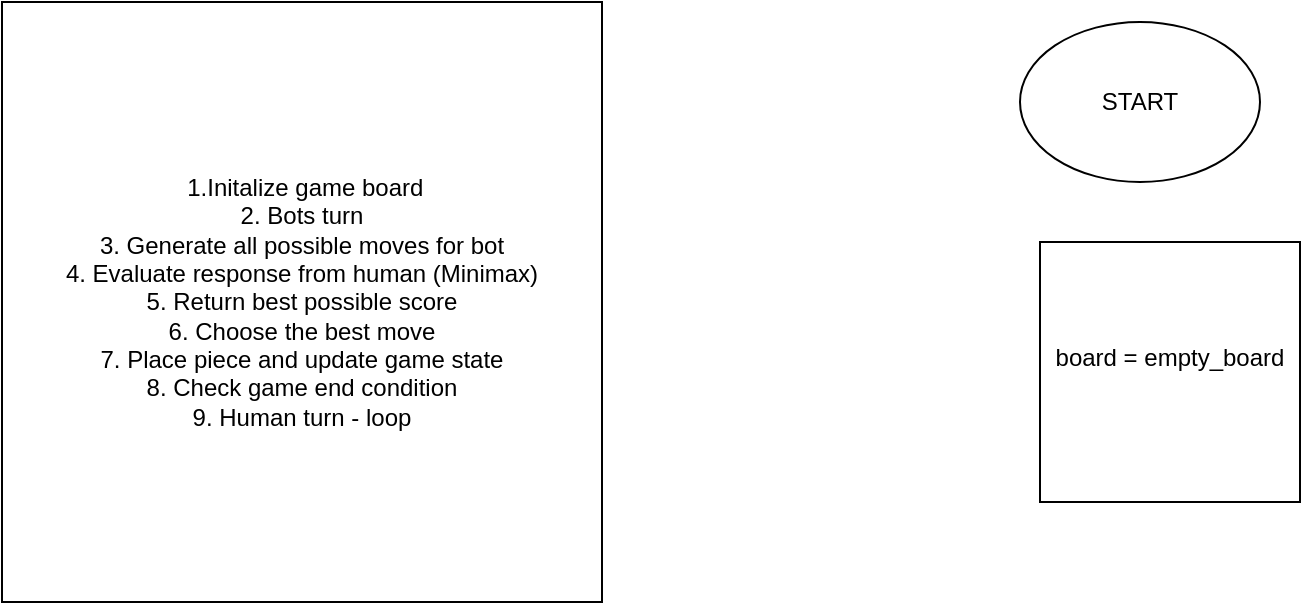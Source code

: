 <mxfile version="24.8.4">
  <diagram name="Page-1" id="pjpewN-Yp3IfkavCzUZb">
    <mxGraphModel dx="1434" dy="746" grid="1" gridSize="10" guides="1" tooltips="1" connect="1" arrows="1" fold="1" page="1" pageScale="1" pageWidth="827" pageHeight="1169" math="0" shadow="0">
      <root>
        <mxCell id="0" />
        <mxCell id="1" parent="0" />
        <mxCell id="JSjSHIye_wGC4dCE1tIP-1" value="START" style="ellipse;whiteSpace=wrap;html=1;" parent="1" vertex="1">
          <mxGeometry x="520" y="10" width="120" height="80" as="geometry" />
        </mxCell>
        <mxCell id="SO7u0gcXOYJqLn8CldQe-1" value="&lt;div&gt;&amp;nbsp;1.Initalize game board&lt;/div&gt;&lt;div&gt;2. Bots turn &lt;br&gt;&lt;/div&gt;&lt;div&gt;3. Generate all possible moves for bot&lt;br&gt;&lt;/div&gt;&lt;div&gt;4. Evaluate response from human (Minimax)&lt;br&gt;&lt;/div&gt;&lt;div&gt;5. Return best possible score&lt;/div&gt;&lt;div&gt;6. Choose the best move&lt;/div&gt;&lt;div&gt;7. Place piece and update game state&lt;/div&gt;&lt;div&gt;8. Check game end condition &lt;br&gt;&lt;/div&gt;&lt;div&gt;9. Human turn - loop &lt;br&gt;&lt;/div&gt;" style="whiteSpace=wrap;html=1;aspect=fixed;" vertex="1" parent="1">
          <mxGeometry x="11" width="300" height="300" as="geometry" />
        </mxCell>
        <mxCell id="SO7u0gcXOYJqLn8CldQe-2" value="&lt;div&gt;board = empty_board&lt;/div&gt;&lt;div&gt;&lt;br&gt;&lt;/div&gt;" style="whiteSpace=wrap;html=1;aspect=fixed;" vertex="1" parent="1">
          <mxGeometry x="530" y="120" width="130" height="130" as="geometry" />
        </mxCell>
      </root>
    </mxGraphModel>
  </diagram>
</mxfile>

